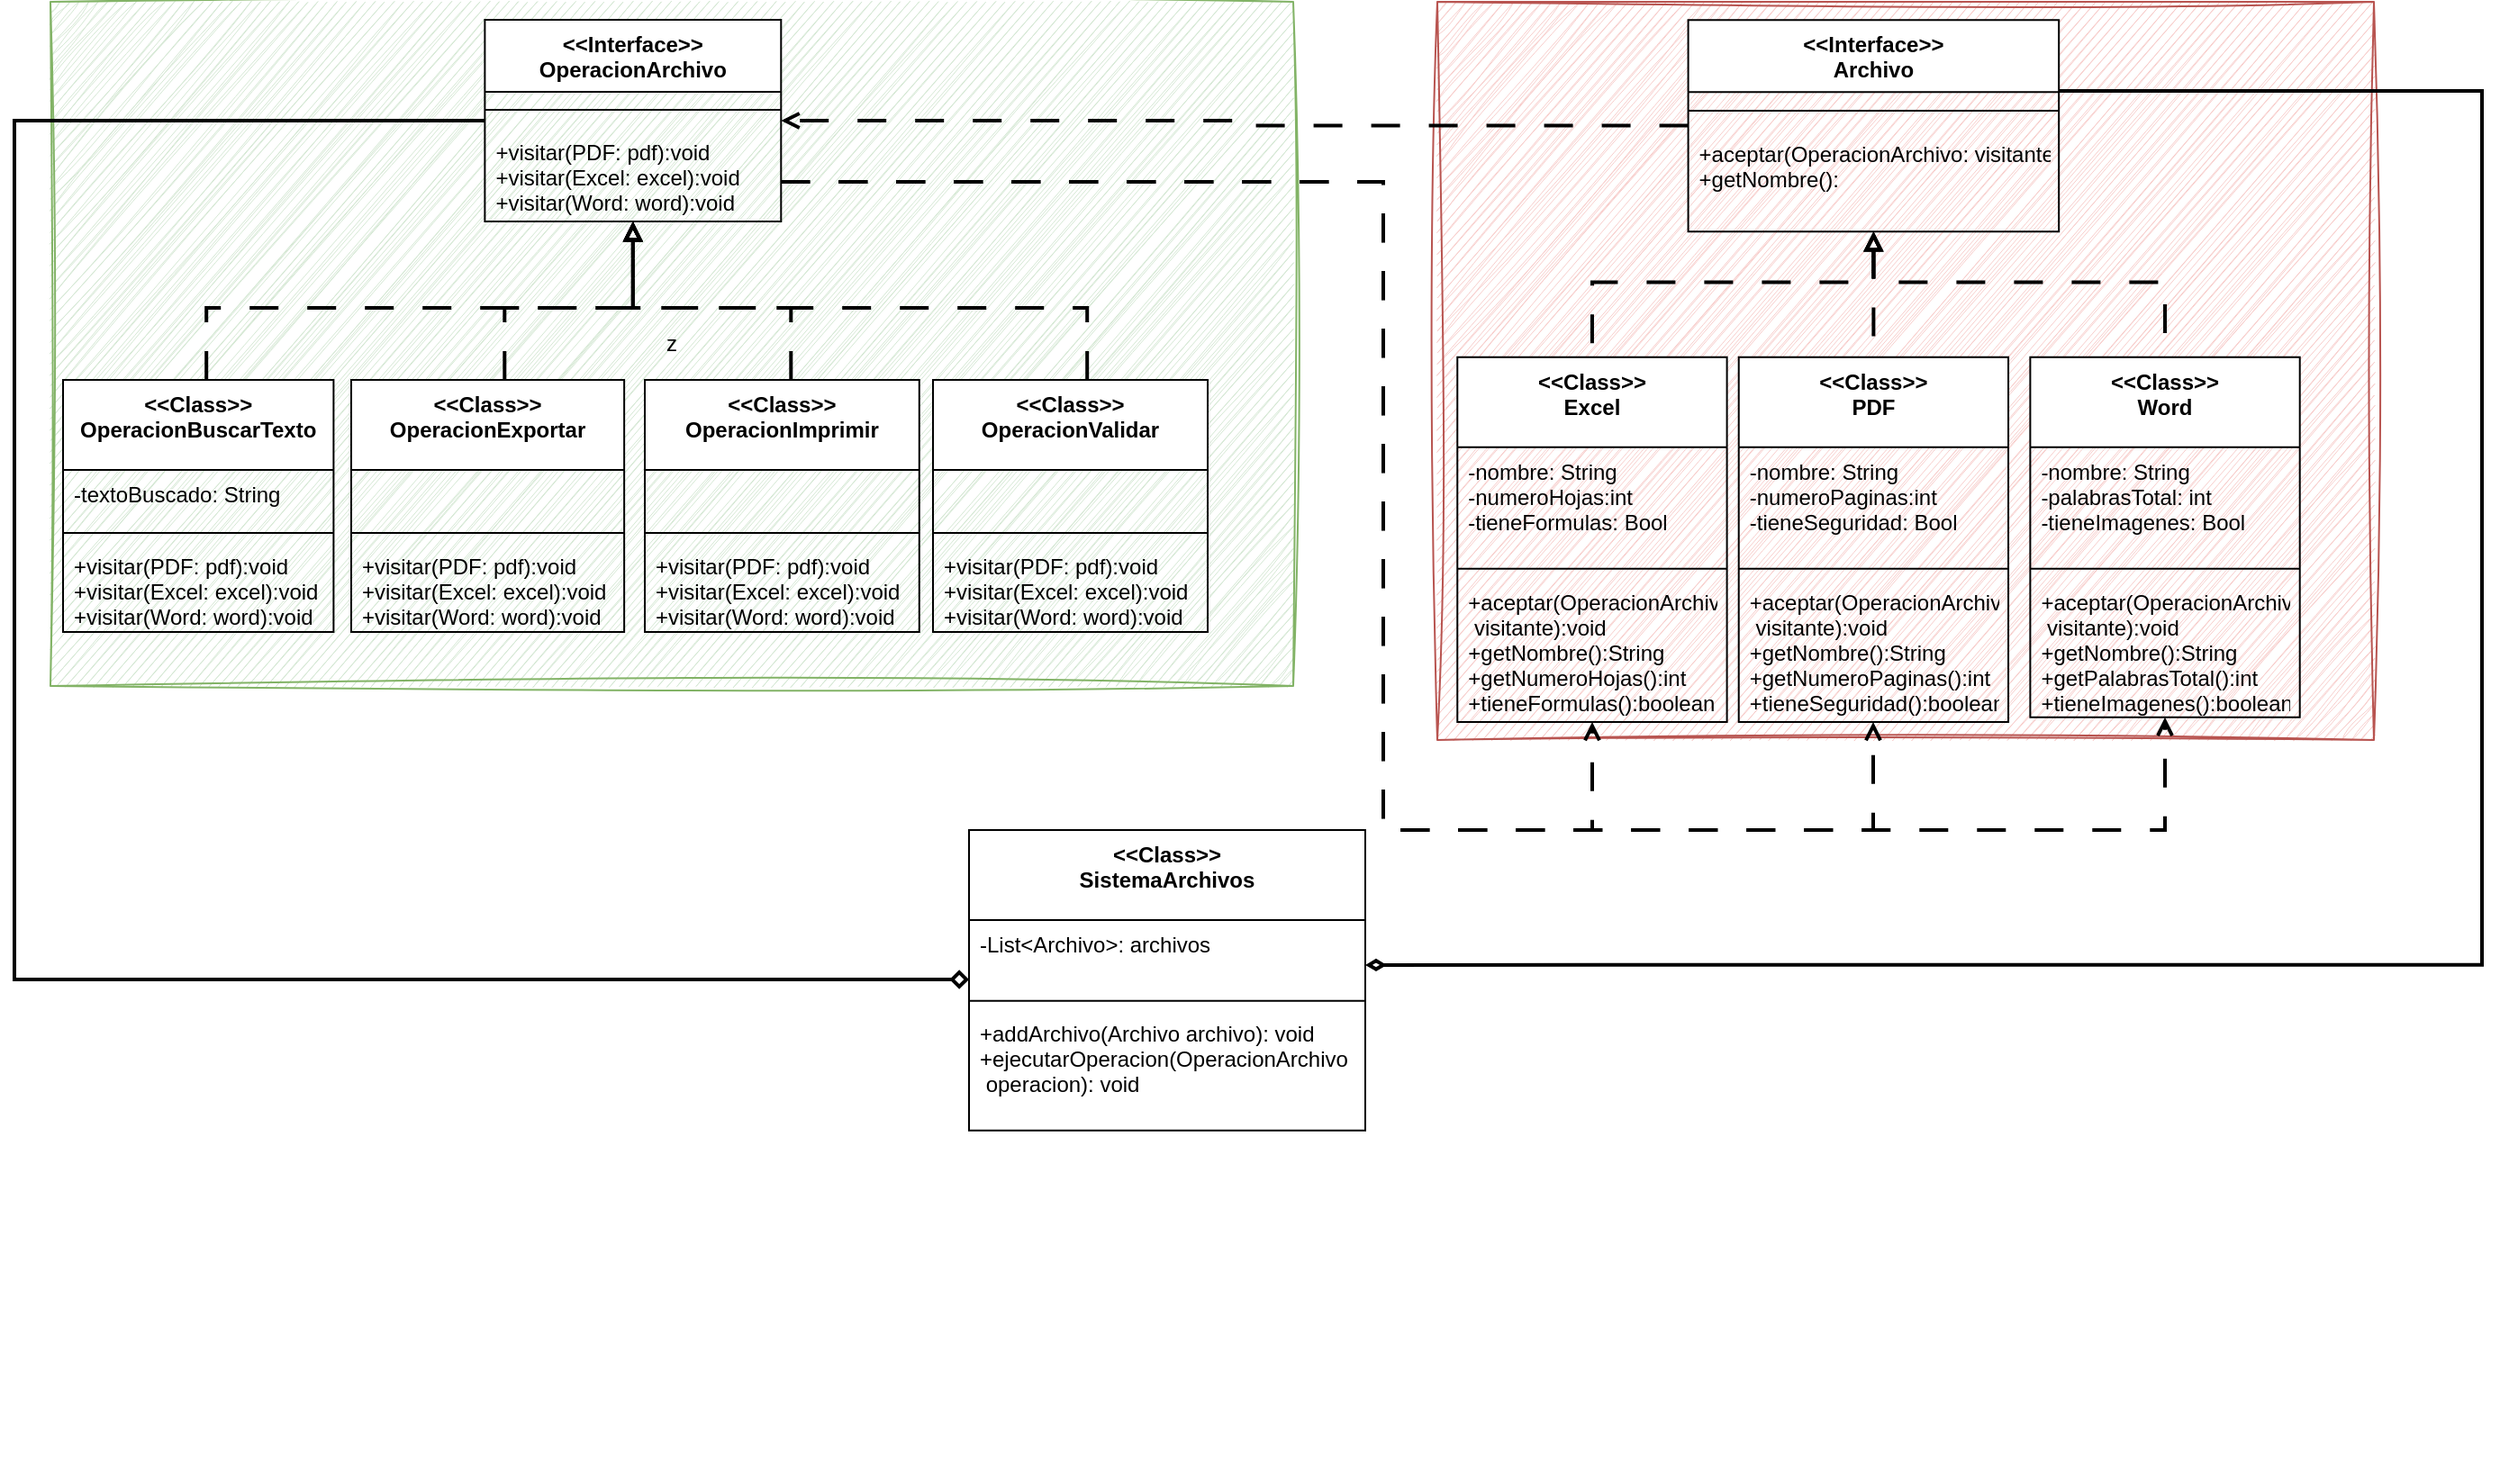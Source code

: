 <mxfile version="26.2.14">
  <diagram name="Punto1:Patron Visitor" id="-QUyp3NRW04CJntgeqOS">
    <mxGraphModel grid="1" page="1" gridSize="10" guides="1" tooltips="1" connect="1" arrows="1" fold="1" pageScale="1" pageWidth="827" pageHeight="1169" math="0" shadow="0">
      <root>
        <mxCell id="xHhiAaH-M5aRm_jPoFrB-0" />
        <mxCell id="xHhiAaH-M5aRm_jPoFrB-1" parent="xHhiAaH-M5aRm_jPoFrB-0" />
        <mxCell id="lOoKArj-Xe-1iFic0-l--27" value="" style="group" connectable="0" vertex="1" parent="xHhiAaH-M5aRm_jPoFrB-1">
          <mxGeometry x="-160" y="250" width="667" height="800" as="geometry" />
        </mxCell>
        <mxCell id="lOoKArj-Xe-1iFic0-l--34" value="" style="group" connectable="0" vertex="1" parent="lOoKArj-Xe-1iFic0-l--27">
          <mxGeometry x="90" y="-10" width="520" height="410" as="geometry" />
        </mxCell>
        <mxCell id="lOoKArj-Xe-1iFic0-l--33" value="" style="rounded=0;whiteSpace=wrap;html=1;fillColor=#f8cecc;strokeColor=#b85450;sketch=1;curveFitting=1;jiggle=2;" vertex="1" parent="lOoKArj-Xe-1iFic0-l--34">
          <mxGeometry width="520" height="410" as="geometry" />
        </mxCell>
        <mxCell id="lOoKArj-Xe-1iFic0-l--19" style="edgeStyle=orthogonalEdgeStyle;rounded=0;orthogonalLoop=1;jettySize=auto;html=1;entryX=0.5;entryY=0;entryDx=0;entryDy=0;startArrow=block;startFill=0;endArrow=none;strokeWidth=2;dashed=1;dashPattern=8 8;" edge="1" parent="lOoKArj-Xe-1iFic0-l--34" source="WIL45dp_ok-vqxEJ0PrS-30" target="lOoKArj-Xe-1iFic0-l--8">
          <mxGeometry relative="1" as="geometry" />
        </mxCell>
        <mxCell id="lOoKArj-Xe-1iFic0-l--20" style="edgeStyle=orthogonalEdgeStyle;rounded=0;orthogonalLoop=1;jettySize=auto;html=1;entryX=0.5;entryY=0;entryDx=0;entryDy=0;dashed=1;dashPattern=8 8;endArrow=none;endFill=0;strokeWidth=2;startArrow=block;startFill=0;" edge="1" parent="lOoKArj-Xe-1iFic0-l--34" source="WIL45dp_ok-vqxEJ0PrS-30" target="lOoKArj-Xe-1iFic0-l--4">
          <mxGeometry relative="1" as="geometry">
            <Array as="points">
              <mxPoint x="242.194" y="155.789" />
              <mxPoint x="85.972" y="155.789" />
            </Array>
          </mxGeometry>
        </mxCell>
        <mxCell id="lOoKArj-Xe-1iFic0-l--21" style="edgeStyle=orthogonalEdgeStyle;rounded=0;orthogonalLoop=1;jettySize=auto;html=1;entryX=0.5;entryY=0;entryDx=0;entryDy=0;dashed=1;dashPattern=8 8;startArrow=block;startFill=0;endArrow=none;strokeWidth=2;" edge="1" parent="lOoKArj-Xe-1iFic0-l--34" source="WIL45dp_ok-vqxEJ0PrS-30" target="lOoKArj-Xe-1iFic0-l--12">
          <mxGeometry relative="1" as="geometry">
            <Array as="points">
              <mxPoint x="242.194" y="155.789" />
              <mxPoint x="404.028" y="155.789" />
            </Array>
          </mxGeometry>
        </mxCell>
        <mxCell id="WIL45dp_ok-vqxEJ0PrS-30" value="&lt;&lt;Interface&gt;&gt;&#xa;Archivo" style="swimlane;fontStyle=1;align=center;verticalAlign=top;childLayout=stackLayout;horizontal=1;startSize=40;horizontalStack=0;resizeParent=1;resizeLast=0;collapsible=1;marginBottom=0;rounded=0;shadow=0;strokeWidth=1;" vertex="1" parent="lOoKArj-Xe-1iFic0-l--34">
          <mxGeometry x="139.294" y="10.12" width="205.801" height="117.446" as="geometry">
            <mxRectangle x="550" y="140" width="160" height="26" as="alternateBounds" />
          </mxGeometry>
        </mxCell>
        <mxCell id="WIL45dp_ok-vqxEJ0PrS-31" value="" style="line;html=1;strokeWidth=1;align=left;verticalAlign=middle;spacingTop=-1;spacingLeft=3;spacingRight=3;rotatable=0;labelPosition=right;points=[];portConstraint=eastwest;" vertex="1" parent="WIL45dp_ok-vqxEJ0PrS-30">
          <mxGeometry y="40" width="205.801" height="20.772" as="geometry" />
        </mxCell>
        <mxCell id="WIL45dp_ok-vqxEJ0PrS-32" value="+aceptar(OperacionArchivo: visitante):&#xa;+getNombre():" style="text;align=left;verticalAlign=top;spacingLeft=4;spacingRight=4;overflow=hidden;rotatable=0;points=[[0,0.5],[1,0.5]];portConstraint=eastwest;" vertex="1" parent="WIL45dp_ok-vqxEJ0PrS-30">
          <mxGeometry y="60.772" width="205.801" height="54.007" as="geometry" />
        </mxCell>
        <mxCell id="lOoKArj-Xe-1iFic0-l--4" value="&lt;&lt;Class&gt;&gt;&#xa;Excel&#xa;" style="swimlane;fontStyle=1;align=center;verticalAlign=top;childLayout=stackLayout;horizontal=1;startSize=50;horizontalStack=0;resizeParent=1;resizeLast=0;collapsible=1;marginBottom=0;rounded=0;shadow=0;strokeWidth=1;" vertex="1" parent="lOoKArj-Xe-1iFic0-l--34">
          <mxGeometry x="11.136" y="197.333" width="149.67" height="202.667" as="geometry">
            <mxRectangle x="550" y="140" width="160" height="26" as="alternateBounds" />
          </mxGeometry>
        </mxCell>
        <mxCell id="lOoKArj-Xe-1iFic0-l--5" value="-nombre: String&#xa;-numeroHojas:int    &#xa;-tieneFormulas: Bool&#xa;&#xa;" style="text;align=left;verticalAlign=top;spacingLeft=4;spacingRight=4;overflow=hidden;rotatable=0;points=[[0,0.5],[1,0.5]];portConstraint=eastwest;rounded=0;shadow=0;html=0;" vertex="1" parent="lOoKArj-Xe-1iFic0-l--4">
          <mxGeometry y="50" width="149.67" height="62.316" as="geometry" />
        </mxCell>
        <mxCell id="lOoKArj-Xe-1iFic0-l--6" value="" style="line;html=1;strokeWidth=1;align=left;verticalAlign=middle;spacingTop=-1;spacingLeft=3;spacingRight=3;rotatable=0;labelPosition=right;points=[];portConstraint=eastwest;" vertex="1" parent="lOoKArj-Xe-1iFic0-l--4">
          <mxGeometry y="112.316" width="149.67" height="10.386" as="geometry" />
        </mxCell>
        <mxCell id="lOoKArj-Xe-1iFic0-l--7" value="+aceptar(OperacionArchivo:&#xa; visitante):void&#xa;+getNombre():String&#xa;+getNumeroHojas():int&#xa;+tieneFormulas():boolean" style="text;align=left;verticalAlign=top;spacingLeft=4;spacingRight=4;overflow=hidden;rotatable=0;points=[[0,0.5],[1,0.5]];portConstraint=eastwest;" vertex="1" parent="lOoKArj-Xe-1iFic0-l--4">
          <mxGeometry y="122.702" width="149.67" height="76.629" as="geometry" />
        </mxCell>
        <mxCell id="lOoKArj-Xe-1iFic0-l--8" value="&lt;&lt;Class&gt;&gt;&#xa;PDF&#xa;" style="swimlane;fontStyle=1;align=center;verticalAlign=top;childLayout=stackLayout;horizontal=1;startSize=50;horizontalStack=0;resizeParent=1;resizeLast=0;collapsible=1;marginBottom=0;rounded=0;shadow=0;strokeWidth=1;" vertex="1" parent="lOoKArj-Xe-1iFic0-l--34">
          <mxGeometry x="167.36" y="197.33" width="149.67" height="202.67" as="geometry">
            <mxRectangle x="550" y="140" width="160" height="26" as="alternateBounds" />
          </mxGeometry>
        </mxCell>
        <mxCell id="lOoKArj-Xe-1iFic0-l--9" value="-nombre: String&#xa;-numeroPaginas:int    &#xa;-tieneSeguridad: Bool&#xa;&#xa;" style="text;align=left;verticalAlign=top;spacingLeft=4;spacingRight=4;overflow=hidden;rotatable=0;points=[[0,0.5],[1,0.5]];portConstraint=eastwest;rounded=0;shadow=0;html=0;" vertex="1" parent="lOoKArj-Xe-1iFic0-l--8">
          <mxGeometry y="50" width="149.67" height="62.316" as="geometry" />
        </mxCell>
        <mxCell id="lOoKArj-Xe-1iFic0-l--10" value="" style="line;html=1;strokeWidth=1;align=left;verticalAlign=middle;spacingTop=-1;spacingLeft=3;spacingRight=3;rotatable=0;labelPosition=right;points=[];portConstraint=eastwest;" vertex="1" parent="lOoKArj-Xe-1iFic0-l--8">
          <mxGeometry y="112.316" width="149.67" height="10.386" as="geometry" />
        </mxCell>
        <mxCell id="lOoKArj-Xe-1iFic0-l--11" value="+aceptar(OperacionArchivo:&#xa; visitante):void&#xa;+getNombre():String&#xa;+getNumeroPaginas():int&#xa;+tieneSeguridad():boolean" style="text;align=left;verticalAlign=top;spacingLeft=4;spacingRight=4;overflow=hidden;rotatable=0;points=[[0,0.5],[1,0.5]];portConstraint=eastwest;" vertex="1" parent="lOoKArj-Xe-1iFic0-l--8">
          <mxGeometry y="122.702" width="149.67" height="77.3" as="geometry" />
        </mxCell>
        <mxCell id="lOoKArj-Xe-1iFic0-l--12" value="&lt;&lt;Class&gt;&gt;&#xa;Word&#xa;" style="swimlane;fontStyle=1;align=center;verticalAlign=top;childLayout=stackLayout;horizontal=1;startSize=50;horizontalStack=0;resizeParent=1;resizeLast=0;collapsible=1;marginBottom=0;rounded=0;shadow=0;strokeWidth=1;" vertex="1" parent="lOoKArj-Xe-1iFic0-l--34">
          <mxGeometry x="329.192" y="197.333" width="149.67" height="200.002" as="geometry">
            <mxRectangle x="550" y="140" width="160" height="26" as="alternateBounds" />
          </mxGeometry>
        </mxCell>
        <mxCell id="lOoKArj-Xe-1iFic0-l--13" value="-nombre: String&#xa;-palabrasTotal: int    &#xa;-tieneImagenes: Bool&#xa;&#xa;" style="text;align=left;verticalAlign=top;spacingLeft=4;spacingRight=4;overflow=hidden;rotatable=0;points=[[0,0.5],[1,0.5]];portConstraint=eastwest;rounded=0;shadow=0;html=0;" vertex="1" parent="lOoKArj-Xe-1iFic0-l--12">
          <mxGeometry y="50" width="149.67" height="62.316" as="geometry" />
        </mxCell>
        <mxCell id="lOoKArj-Xe-1iFic0-l--14" value="" style="line;html=1;strokeWidth=1;align=left;verticalAlign=middle;spacingTop=-1;spacingLeft=3;spacingRight=3;rotatable=0;labelPosition=right;points=[];portConstraint=eastwest;" vertex="1" parent="lOoKArj-Xe-1iFic0-l--12">
          <mxGeometry y="112.316" width="149.67" height="10.386" as="geometry" />
        </mxCell>
        <mxCell id="lOoKArj-Xe-1iFic0-l--15" value="+aceptar(OperacionArchivo:&#xa; visitante):void&#xa;+getNombre():String&#xa;+getPalabrasTotal():int&#xa;+tieneImagenes():boolean" style="text;align=left;verticalAlign=top;spacingLeft=4;spacingRight=4;overflow=hidden;rotatable=0;points=[[0,0.5],[1,0.5]];portConstraint=eastwest;" vertex="1" parent="lOoKArj-Xe-1iFic0-l--12">
          <mxGeometry y="122.702" width="149.67" height="77.3" as="geometry" />
        </mxCell>
        <mxCell id="lOoKArj-Xe-1iFic0-l--45" style="edgeStyle=orthogonalEdgeStyle;rounded=0;orthogonalLoop=1;jettySize=auto;html=1;endArrow=diamondThin;endFill=0;strokeWidth=2;" edge="1" parent="lOoKArj-Xe-1iFic0-l--27">
          <mxGeometry relative="1" as="geometry">
            <Array as="points">
              <mxPoint x="670" y="39.85" />
              <mxPoint x="670" y="524.85" />
            </Array>
            <mxPoint x="435.094" y="39.486" as="sourcePoint" />
            <mxPoint x="50" y="524.941" as="targetPoint" />
          </mxGeometry>
        </mxCell>
        <mxCell id="lOoKArj-Xe-1iFic0-l--32" value="" style="group" connectable="0" vertex="1" parent="xHhiAaH-M5aRm_jPoFrB-1">
          <mxGeometry x="-840" y="240" width="690" height="380" as="geometry" />
        </mxCell>
        <mxCell id="lOoKArj-Xe-1iFic0-l--31" value="z" style="rounded=0;whiteSpace=wrap;html=1;fillColor=#d5e8d4;strokeColor=#82b366;gradientColor=none;glass=0;sketch=1;curveFitting=1;jiggle=2;" vertex="1" parent="lOoKArj-Xe-1iFic0-l--32">
          <mxGeometry width="690" height="380" as="geometry" />
        </mxCell>
        <mxCell id="WIL45dp_ok-vqxEJ0PrS-0" value="&lt;&lt;Interface&gt;&gt;&#xa;OperacionArchivo" style="swimlane;fontStyle=1;align=center;verticalAlign=top;childLayout=stackLayout;horizontal=1;startSize=40;horizontalStack=0;resizeParent=1;resizeLast=0;collapsible=1;marginBottom=0;rounded=0;shadow=0;strokeWidth=1;" vertex="1" parent="lOoKArj-Xe-1iFic0-l--32">
          <mxGeometry x="241.195" y="10" width="164.451" height="112" as="geometry">
            <mxRectangle x="-430" y="190" width="160" height="26" as="alternateBounds" />
          </mxGeometry>
        </mxCell>
        <mxCell id="WIL45dp_ok-vqxEJ0PrS-1" value="" style="line;html=1;strokeWidth=1;align=left;verticalAlign=middle;spacingTop=-1;spacingLeft=3;spacingRight=3;rotatable=0;labelPosition=right;points=[];portConstraint=eastwest;" vertex="1" parent="WIL45dp_ok-vqxEJ0PrS-0">
          <mxGeometry y="40" width="164.451" height="20" as="geometry" />
        </mxCell>
        <mxCell id="WIL45dp_ok-vqxEJ0PrS-2" value="+visitar(PDF: pdf):void&#xa;+visitar(Excel: excel):void&#xa;+visitar(Word: word):void&#xa;" style="text;align=left;verticalAlign=top;spacingLeft=4;spacingRight=4;overflow=hidden;rotatable=0;points=[[0,0.5],[1,0.5]];portConstraint=eastwest;" vertex="1" parent="WIL45dp_ok-vqxEJ0PrS-0">
          <mxGeometry y="60" width="164.451" height="52" as="geometry" />
        </mxCell>
        <mxCell id="lOoKArj-Xe-1iFic0-l--22" style="edgeStyle=orthogonalEdgeStyle;rounded=0;orthogonalLoop=1;jettySize=auto;html=1;dashed=1;dashPattern=8 8;strokeWidth=2;endArrow=block;endFill=0;" edge="1" parent="lOoKArj-Xe-1iFic0-l--32" source="WIL45dp_ok-vqxEJ0PrS-8" target="WIL45dp_ok-vqxEJ0PrS-0">
          <mxGeometry relative="1" as="geometry">
            <Array as="points">
              <mxPoint x="86.611" y="170" />
              <mxPoint x="323.421" y="170" />
            </Array>
          </mxGeometry>
        </mxCell>
        <mxCell id="WIL45dp_ok-vqxEJ0PrS-8" value="&lt;&lt;Class&gt;&gt;&#xa;OperacionBuscarTexto&#xa;" style="swimlane;fontStyle=1;align=center;verticalAlign=top;childLayout=stackLayout;horizontal=1;startSize=50;horizontalStack=0;resizeParent=1;resizeLast=0;collapsible=1;marginBottom=0;rounded=0;shadow=0;strokeWidth=1;" vertex="1" parent="lOoKArj-Xe-1iFic0-l--32">
          <mxGeometry x="7.003" y="210" width="150.199" height="140" as="geometry">
            <mxRectangle x="550" y="140" width="160" height="26" as="alternateBounds" />
          </mxGeometry>
        </mxCell>
        <mxCell id="WIL45dp_ok-vqxEJ0PrS-9" value="-textoBuscado: String&#xa;" style="text;align=left;verticalAlign=top;spacingLeft=4;spacingRight=4;overflow=hidden;rotatable=0;points=[[0,0.5],[1,0.5]];portConstraint=eastwest;rounded=0;shadow=0;html=0;" vertex="1" parent="WIL45dp_ok-vqxEJ0PrS-8">
          <mxGeometry y="50" width="150.199" height="30" as="geometry" />
        </mxCell>
        <mxCell id="WIL45dp_ok-vqxEJ0PrS-10" value="" style="line;html=1;strokeWidth=1;align=left;verticalAlign=middle;spacingTop=-1;spacingLeft=3;spacingRight=3;rotatable=0;labelPosition=right;points=[];portConstraint=eastwest;" vertex="1" parent="WIL45dp_ok-vqxEJ0PrS-8">
          <mxGeometry y="80" width="150.199" height="10" as="geometry" />
        </mxCell>
        <mxCell id="WIL45dp_ok-vqxEJ0PrS-11" value="+visitar(PDF: pdf):void&#xa;+visitar(Excel: excel):void&#xa;+visitar(Word: word):void" style="text;align=left;verticalAlign=top;spacingLeft=4;spacingRight=4;overflow=hidden;rotatable=0;points=[[0,0.5],[1,0.5]];portConstraint=eastwest;" vertex="1" parent="WIL45dp_ok-vqxEJ0PrS-8">
          <mxGeometry y="90" width="150.199" height="50" as="geometry" />
        </mxCell>
        <mxCell id="lOoKArj-Xe-1iFic0-l--23" style="edgeStyle=orthogonalEdgeStyle;rounded=0;orthogonalLoop=1;jettySize=auto;html=1;dashed=1;dashPattern=8 8;endArrow=block;endFill=0;strokeWidth=2;" edge="1" parent="lOoKArj-Xe-1iFic0-l--32" source="WIL45dp_ok-vqxEJ0PrS-13" target="WIL45dp_ok-vqxEJ0PrS-0">
          <mxGeometry relative="1" as="geometry">
            <Array as="points">
              <mxPoint x="252.159" y="170" />
              <mxPoint x="323.421" y="170" />
            </Array>
          </mxGeometry>
        </mxCell>
        <mxCell id="WIL45dp_ok-vqxEJ0PrS-13" value="&lt;&lt;Class&gt;&gt;&#xa;OperacionExportar" style="swimlane;fontStyle=1;align=center;verticalAlign=top;childLayout=stackLayout;horizontal=1;startSize=50;horizontalStack=0;resizeParent=1;resizeLast=0;collapsible=1;marginBottom=0;rounded=0;shadow=0;strokeWidth=1;" vertex="1" parent="lOoKArj-Xe-1iFic0-l--32">
          <mxGeometry x="166.998" y="210" width="151.56" height="140" as="geometry">
            <mxRectangle x="550" y="140" width="160" height="26" as="alternateBounds" />
          </mxGeometry>
        </mxCell>
        <mxCell id="WIL45dp_ok-vqxEJ0PrS-14" value="&#xa;" style="text;align=left;verticalAlign=top;spacingLeft=4;spacingRight=4;overflow=hidden;rotatable=0;points=[[0,0.5],[1,0.5]];portConstraint=eastwest;rounded=0;shadow=0;html=0;" vertex="1" parent="WIL45dp_ok-vqxEJ0PrS-13">
          <mxGeometry y="50" width="151.56" height="30" as="geometry" />
        </mxCell>
        <mxCell id="WIL45dp_ok-vqxEJ0PrS-15" value="" style="line;html=1;strokeWidth=1;align=left;verticalAlign=middle;spacingTop=-1;spacingLeft=3;spacingRight=3;rotatable=0;labelPosition=right;points=[];portConstraint=eastwest;" vertex="1" parent="WIL45dp_ok-vqxEJ0PrS-13">
          <mxGeometry y="80" width="151.56" height="10" as="geometry" />
        </mxCell>
        <mxCell id="WIL45dp_ok-vqxEJ0PrS-16" value="+visitar(PDF: pdf):void&#xa;+visitar(Excel: excel):void&#xa;+visitar(Word: word):void" style="text;align=left;verticalAlign=top;spacingLeft=4;spacingRight=4;overflow=hidden;rotatable=0;points=[[0,0.5],[1,0.5]];portConstraint=eastwest;" vertex="1" parent="WIL45dp_ok-vqxEJ0PrS-13">
          <mxGeometry y="90" width="151.56" height="50" as="geometry" />
        </mxCell>
        <mxCell id="lOoKArj-Xe-1iFic0-l--24" style="edgeStyle=orthogonalEdgeStyle;rounded=0;orthogonalLoop=1;jettySize=auto;html=1;endArrow=block;endFill=0;strokeWidth=2;dashed=1;dashPattern=8 8;" edge="1" parent="lOoKArj-Xe-1iFic0-l--32" source="WIL45dp_ok-vqxEJ0PrS-19" target="WIL45dp_ok-vqxEJ0PrS-0">
          <mxGeometry relative="1" as="geometry">
            <Array as="points">
              <mxPoint x="411.129" y="170" />
              <mxPoint x="323.421" y="170" />
            </Array>
          </mxGeometry>
        </mxCell>
        <mxCell id="WIL45dp_ok-vqxEJ0PrS-19" value="&lt;&lt;Class&gt;&gt;&#xa;OperacionImprimir&#xa;" style="swimlane;fontStyle=1;align=center;verticalAlign=top;childLayout=stackLayout;horizontal=1;startSize=50;horizontalStack=0;resizeParent=1;resizeLast=0;collapsible=1;marginBottom=0;rounded=0;shadow=0;strokeWidth=1;" vertex="1" parent="lOoKArj-Xe-1iFic0-l--32">
          <mxGeometry x="330" y="210" width="152.39" height="140" as="geometry">
            <mxRectangle x="550" y="140" width="160" height="26" as="alternateBounds" />
          </mxGeometry>
        </mxCell>
        <mxCell id="WIL45dp_ok-vqxEJ0PrS-20" value="&#xa;" style="text;align=left;verticalAlign=top;spacingLeft=4;spacingRight=4;overflow=hidden;rotatable=0;points=[[0,0.5],[1,0.5]];portConstraint=eastwest;rounded=0;shadow=0;html=0;" vertex="1" parent="WIL45dp_ok-vqxEJ0PrS-19">
          <mxGeometry y="50" width="152.39" height="30" as="geometry" />
        </mxCell>
        <mxCell id="WIL45dp_ok-vqxEJ0PrS-21" value="" style="line;html=1;strokeWidth=1;align=left;verticalAlign=middle;spacingTop=-1;spacingLeft=3;spacingRight=3;rotatable=0;labelPosition=right;points=[];portConstraint=eastwest;" vertex="1" parent="WIL45dp_ok-vqxEJ0PrS-19">
          <mxGeometry y="80" width="152.39" height="10" as="geometry" />
        </mxCell>
        <mxCell id="WIL45dp_ok-vqxEJ0PrS-22" value="+visitar(PDF: pdf):void&#xa;+visitar(Excel: excel):void&#xa;+visitar(Word: word):void" style="text;align=left;verticalAlign=top;spacingLeft=4;spacingRight=4;overflow=hidden;rotatable=0;points=[[0,0.5],[1,0.5]];portConstraint=eastwest;" vertex="1" parent="WIL45dp_ok-vqxEJ0PrS-19">
          <mxGeometry y="90" width="152.39" height="50" as="geometry" />
        </mxCell>
        <mxCell id="lOoKArj-Xe-1iFic0-l--25" style="edgeStyle=orthogonalEdgeStyle;rounded=0;orthogonalLoop=1;jettySize=auto;html=1;dashed=1;dashPattern=8 8;strokeWidth=2;endArrow=block;endFill=0;" edge="1" parent="lOoKArj-Xe-1iFic0-l--32" source="WIL45dp_ok-vqxEJ0PrS-24" target="WIL45dp_ok-vqxEJ0PrS-0">
          <mxGeometry relative="1" as="geometry">
            <Array as="points">
              <mxPoint x="575.58" y="170" />
              <mxPoint x="323.421" y="170" />
            </Array>
          </mxGeometry>
        </mxCell>
        <mxCell id="WIL45dp_ok-vqxEJ0PrS-24" value="&lt;&lt;Class&gt;&gt;&#xa;OperacionValidar&#xa;" style="swimlane;fontStyle=1;align=center;verticalAlign=top;childLayout=stackLayout;horizontal=1;startSize=50;horizontalStack=0;resizeParent=1;resizeLast=0;collapsible=1;marginBottom=0;rounded=0;shadow=0;strokeWidth=1;" vertex="1" parent="lOoKArj-Xe-1iFic0-l--32">
          <mxGeometry x="489.998" y="210" width="152.52" height="140" as="geometry">
            <mxRectangle x="550" y="140" width="160" height="26" as="alternateBounds" />
          </mxGeometry>
        </mxCell>
        <mxCell id="WIL45dp_ok-vqxEJ0PrS-25" value="&#xa;" style="text;align=left;verticalAlign=top;spacingLeft=4;spacingRight=4;overflow=hidden;rotatable=0;points=[[0,0.5],[1,0.5]];portConstraint=eastwest;rounded=0;shadow=0;html=0;" vertex="1" parent="WIL45dp_ok-vqxEJ0PrS-24">
          <mxGeometry y="50" width="152.52" height="30" as="geometry" />
        </mxCell>
        <mxCell id="WIL45dp_ok-vqxEJ0PrS-26" value="" style="line;html=1;strokeWidth=1;align=left;verticalAlign=middle;spacingTop=-1;spacingLeft=3;spacingRight=3;rotatable=0;labelPosition=right;points=[];portConstraint=eastwest;" vertex="1" parent="WIL45dp_ok-vqxEJ0PrS-24">
          <mxGeometry y="80" width="152.52" height="10" as="geometry" />
        </mxCell>
        <mxCell id="WIL45dp_ok-vqxEJ0PrS-27" value="+visitar(PDF: pdf):void&#xa;+visitar(Excel: excel):void&#xa;+visitar(Word: word):void" style="text;align=left;verticalAlign=top;spacingLeft=4;spacingRight=4;overflow=hidden;rotatable=0;points=[[0,0.5],[1,0.5]];portConstraint=eastwest;" vertex="1" parent="WIL45dp_ok-vqxEJ0PrS-24">
          <mxGeometry y="90" width="152.52" height="50" as="geometry" />
        </mxCell>
        <mxCell id="lOoKArj-Xe-1iFic0-l--35" style="edgeStyle=orthogonalEdgeStyle;rounded=0;orthogonalLoop=1;jettySize=auto;html=1;dashed=1;dashPattern=8 8;strokeWidth=2;endArrow=open;endFill=0;" edge="1" parent="xHhiAaH-M5aRm_jPoFrB-1" source="WIL45dp_ok-vqxEJ0PrS-30" target="WIL45dp_ok-vqxEJ0PrS-0">
          <mxGeometry relative="1" as="geometry" />
        </mxCell>
        <mxCell id="lOoKArj-Xe-1iFic0-l--37" style="edgeStyle=orthogonalEdgeStyle;rounded=0;orthogonalLoop=1;jettySize=auto;html=1;dashed=1;dashPattern=8 8;strokeWidth=2;endArrow=open;endFill=0;" edge="1" parent="xHhiAaH-M5aRm_jPoFrB-1" source="WIL45dp_ok-vqxEJ0PrS-0" target="lOoKArj-Xe-1iFic0-l--4">
          <mxGeometry relative="1" as="geometry">
            <Array as="points">
              <mxPoint x="-100" y="340" />
              <mxPoint x="-100" y="700" />
              <mxPoint x="16" y="700" />
            </Array>
          </mxGeometry>
        </mxCell>
        <mxCell id="lOoKArj-Xe-1iFic0-l--38" style="edgeStyle=orthogonalEdgeStyle;rounded=0;orthogonalLoop=1;jettySize=auto;html=1;dashed=1;dashPattern=8 8;endArrow=open;endFill=0;strokeWidth=2;" edge="1" parent="xHhiAaH-M5aRm_jPoFrB-1" source="WIL45dp_ok-vqxEJ0PrS-0" target="lOoKArj-Xe-1iFic0-l--8">
          <mxGeometry relative="1" as="geometry">
            <Array as="points">
              <mxPoint x="-100" y="340" />
              <mxPoint x="-100" y="700" />
              <mxPoint x="172" y="700" />
            </Array>
          </mxGeometry>
        </mxCell>
        <mxCell id="lOoKArj-Xe-1iFic0-l--39" style="edgeStyle=orthogonalEdgeStyle;rounded=0;orthogonalLoop=1;jettySize=auto;html=1;endArrow=open;endFill=0;strokeWidth=2;dashed=1;dashPattern=8 8;" edge="1" parent="xHhiAaH-M5aRm_jPoFrB-1" source="WIL45dp_ok-vqxEJ0PrS-0" target="lOoKArj-Xe-1iFic0-l--12">
          <mxGeometry relative="1" as="geometry">
            <Array as="points">
              <mxPoint x="-100" y="340" />
              <mxPoint x="-100" y="700" />
              <mxPoint x="334" y="700" />
            </Array>
          </mxGeometry>
        </mxCell>
        <mxCell id="lOoKArj-Xe-1iFic0-l--41" value="&lt;&lt;Class&gt;&gt;&#xa;SistemaArchivos&#xa;" style="swimlane;fontStyle=1;align=center;verticalAlign=top;childLayout=stackLayout;horizontal=1;startSize=50;horizontalStack=0;resizeParent=1;resizeLast=0;collapsible=1;marginBottom=0;rounded=0;shadow=0;strokeWidth=1;" vertex="1" parent="xHhiAaH-M5aRm_jPoFrB-1">
          <mxGeometry x="-330" y="700" width="220" height="166.84" as="geometry">
            <mxRectangle x="550" y="140" width="160" height="26" as="alternateBounds" />
          </mxGeometry>
        </mxCell>
        <mxCell id="lOoKArj-Xe-1iFic0-l--42" value="-List&lt;Archivo&gt;: archivos&#xa;&#xa;" style="text;align=left;verticalAlign=top;spacingLeft=4;spacingRight=4;overflow=hidden;rotatable=0;points=[[0,0.5],[1,0.5]];portConstraint=eastwest;rounded=0;shadow=0;html=0;" vertex="1" parent="lOoKArj-Xe-1iFic0-l--41">
          <mxGeometry y="50" width="220" height="40" as="geometry" />
        </mxCell>
        <mxCell id="lOoKArj-Xe-1iFic0-l--43" value="" style="line;html=1;strokeWidth=1;align=left;verticalAlign=middle;spacingTop=-1;spacingLeft=3;spacingRight=3;rotatable=0;labelPosition=right;points=[];portConstraint=eastwest;" vertex="1" parent="lOoKArj-Xe-1iFic0-l--41">
          <mxGeometry y="90" width="220" height="9.737" as="geometry" />
        </mxCell>
        <mxCell id="lOoKArj-Xe-1iFic0-l--44" value="+addArchivo(Archivo archivo): void&#xa;+ejecutarOperacion(OperacionArchivo&#xa; operacion): void" style="text;align=left;verticalAlign=top;spacingLeft=4;spacingRight=4;overflow=hidden;rotatable=0;points=[[0,0.5],[1,0.5]];portConstraint=eastwest;" vertex="1" parent="lOoKArj-Xe-1iFic0-l--41">
          <mxGeometry y="99.737" width="220" height="48.42" as="geometry" />
        </mxCell>
        <mxCell id="lOoKArj-Xe-1iFic0-l--46" style="edgeStyle=orthogonalEdgeStyle;rounded=0;orthogonalLoop=1;jettySize=auto;html=1;endArrow=diamond;endFill=0;strokeWidth=2;" edge="1" parent="xHhiAaH-M5aRm_jPoFrB-1" source="WIL45dp_ok-vqxEJ0PrS-0" target="lOoKArj-Xe-1iFic0-l--41">
          <mxGeometry relative="1" as="geometry">
            <Array as="points">
              <mxPoint x="-860" y="306" />
              <mxPoint x="-860" y="783" />
            </Array>
          </mxGeometry>
        </mxCell>
      </root>
    </mxGraphModel>
  </diagram>
</mxfile>
